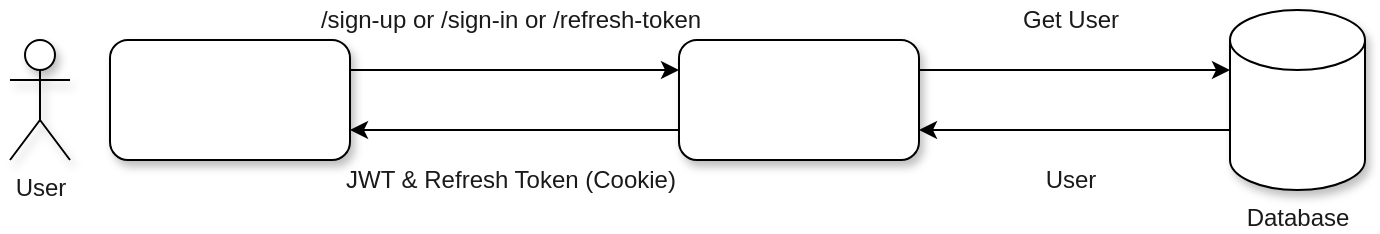<mxfile>
    <diagram id="Ja4wvfdOcvxVRr-NrbLm" name="Page-1">
        <mxGraphModel dx="807" dy="601" grid="0" gridSize="10" guides="1" tooltips="1" connect="1" arrows="1" fold="1" page="1" pageScale="1" pageWidth="1169" pageHeight="1654" background="#ffffff" math="0" shadow="0">
            <root>
                <mxCell id="0"/>
                <mxCell id="1" parent="0"/>
                <mxCell id="8" style="edgeStyle=orthogonalEdgeStyle;html=1;exitX=1;exitY=0.25;exitDx=0;exitDy=0;entryX=0;entryY=0.25;entryDx=0;entryDy=0;strokeColor=#000000;fontColor=#1A1A1A;" parent="1" source="2" target="3" edge="1">
                    <mxGeometry relative="1" as="geometry">
                        <mxPoint x="380" y="195" as="targetPoint"/>
                    </mxGeometry>
                </mxCell>
                <mxCell id="2" value="Next.js App" style="whiteSpace=wrap;html=1;rounded=1;shadow=1;glass=0;sketch=0;gradientColor=none;strokeColor=#000000;fontColor=#FFFFFF;" parent="1" vertex="1">
                    <mxGeometry x="180" y="180" width="120" height="60" as="geometry"/>
                </mxCell>
                <mxCell id="9" style="edgeStyle=orthogonalEdgeStyle;html=1;exitX=0;exitY=0.75;exitDx=0;exitDy=0;entryX=1;entryY=0.75;entryDx=0;entryDy=0;strokeColor=#000000;fontColor=#1A1A1A;" parent="1" source="3" target="2" edge="1">
                    <mxGeometry relative="1" as="geometry"/>
                </mxCell>
                <mxCell id="16" style="edgeStyle=orthogonalEdgeStyle;html=1;exitX=1;exitY=0.25;exitDx=0;exitDy=0;entryX=0;entryY=0;entryDx=0;entryDy=30;entryPerimeter=0;strokeColor=#000000;fontColor=#1A1A1A;" parent="1" source="3" target="5" edge="1">
                    <mxGeometry relative="1" as="geometry"/>
                </mxCell>
                <mxCell id="3" value="FastAPI Server" style="whiteSpace=wrap;html=1;rounded=1;shadow=1;glass=0;sketch=0;gradientColor=none;strokeColor=#000000;fontColor=#FFFFFF;" parent="1" vertex="1">
                    <mxGeometry x="464.5" y="180" width="120" height="60" as="geometry"/>
                </mxCell>
                <mxCell id="17" style="edgeStyle=orthogonalEdgeStyle;html=1;exitX=0;exitY=0;exitDx=0;exitDy=60;exitPerimeter=0;entryX=1;entryY=0.75;entryDx=0;entryDy=0;strokeColor=#000000;fontColor=#1A1A1A;" parent="1" source="5" target="3" edge="1">
                    <mxGeometry relative="1" as="geometry"/>
                </mxCell>
                <mxCell id="5" value="Database" style="shape=cylinder3;whiteSpace=wrap;html=1;boundedLbl=1;backgroundOutline=1;size=15;rounded=1;shadow=1;glass=0;sketch=0;gradientColor=none;fontSize=12;labelPosition=center;verticalLabelPosition=bottom;align=center;verticalAlign=top;strokeColor=#000000;fontColor=#1A1A1A;" parent="1" vertex="1">
                    <mxGeometry x="740" y="165" width="67.5" height="90" as="geometry"/>
                </mxCell>
                <mxCell id="6" value="User" style="shape=umlActor;verticalLabelPosition=bottom;verticalAlign=top;html=1;outlineConnect=0;rounded=1;shadow=1;glass=0;sketch=0;gradientColor=none;strokeColor=#000000;fontColor=#1A1A1A;" parent="1" vertex="1">
                    <mxGeometry x="130" y="180" width="30" height="60" as="geometry"/>
                </mxCell>
                <mxCell id="19" value="/sign-up or /sign-in or /refresh-token" style="text;html=1;align=center;verticalAlign=middle;resizable=0;points=[];autosize=1;strokeColor=none;fillColor=none;fontSize=12;fontColor=#1A1A1A;" parent="1" vertex="1">
                    <mxGeometry x="275" y="160" width="210" height="20" as="geometry"/>
                </mxCell>
                <mxCell id="21" value="JWT &amp;amp; Refresh Token (Cookie)" style="text;html=1;align=center;verticalAlign=middle;resizable=0;points=[];autosize=1;strokeColor=none;fillColor=none;fontSize=12;fontColor=#1A1A1A;" parent="1" vertex="1">
                    <mxGeometry x="290" y="240" width="180" height="20" as="geometry"/>
                </mxCell>
                <mxCell id="23" value="Get User" style="text;html=1;align=center;verticalAlign=middle;resizable=0;points=[];autosize=1;strokeColor=none;fillColor=none;fontSize=12;fontColor=#1A1A1A;" parent="1" vertex="1">
                    <mxGeometry x="630" y="160" width="60" height="20" as="geometry"/>
                </mxCell>
                <mxCell id="24" value="User" style="text;html=1;align=center;verticalAlign=middle;resizable=0;points=[];autosize=1;strokeColor=none;fillColor=none;fontSize=12;fontColor=#1A1A1A;" parent="1" vertex="1">
                    <mxGeometry x="640" y="240" width="40" height="20" as="geometry"/>
                </mxCell>
            </root>
        </mxGraphModel>
    </diagram>
</mxfile>